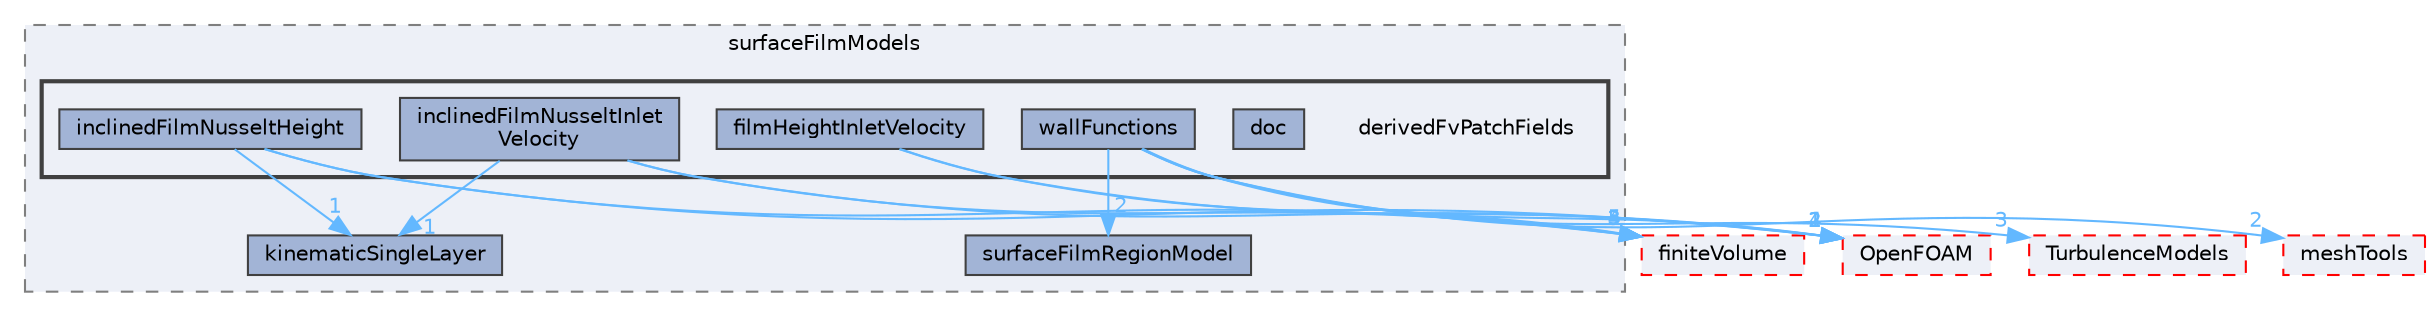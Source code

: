 digraph "src/regionModels/surfaceFilmModels/derivedFvPatchFields"
{
 // LATEX_PDF_SIZE
  bgcolor="transparent";
  edge [fontname=Helvetica,fontsize=10,labelfontname=Helvetica,labelfontsize=10];
  node [fontname=Helvetica,fontsize=10,shape=box,height=0.2,width=0.4];
  compound=true
  subgraph clusterdir_76cda00b2119e3ca1b811eb59fd40c16 {
    graph [ bgcolor="#edf0f7", pencolor="grey50", label="surfaceFilmModels", fontname=Helvetica,fontsize=10 style="filled,dashed", URL="dir_76cda00b2119e3ca1b811eb59fd40c16.html",tooltip=""]
  dir_9f1eb570a6318b565c636616cce72970 [label="surfaceFilmRegionModel", fillcolor="#a2b4d6", color="grey25", style="filled", URL="dir_9f1eb570a6318b565c636616cce72970.html",tooltip=""];
  dir_1c60e658c3548753b29433c6c9718fd3 [label="kinematicSingleLayer", fillcolor="#a2b4d6", color="grey25", style="filled", URL="dir_1c60e658c3548753b29433c6c9718fd3.html",tooltip=""];
  subgraph clusterdir_14c53c78ec2b5d882a56315f8bf4c443 {
    graph [ bgcolor="#edf0f7", pencolor="grey25", label="", fontname=Helvetica,fontsize=10 style="filled,bold", URL="dir_14c53c78ec2b5d882a56315f8bf4c443.html",tooltip=""]
    dir_14c53c78ec2b5d882a56315f8bf4c443 [shape=plaintext, label="derivedFvPatchFields"];
  dir_e370b92dee55f381c54709d9813beb15 [label="doc", fillcolor="#a2b4d6", color="grey25", style="filled", URL="dir_e370b92dee55f381c54709d9813beb15.html",tooltip=""];
  dir_1ab3a7ea7d2a05bc767520a3bc976bb8 [label="filmHeightInletVelocity", fillcolor="#a2b4d6", color="grey25", style="filled", URL="dir_1ab3a7ea7d2a05bc767520a3bc976bb8.html",tooltip=""];
  dir_c65bec663f333d4897ad10efd9f96485 [label="inclinedFilmNusseltHeight", fillcolor="#a2b4d6", color="grey25", style="filled", URL="dir_c65bec663f333d4897ad10efd9f96485.html",tooltip=""];
  dir_f85b0998d10481a4c6e046d62ec5bbc1 [label="inclinedFilmNusseltInlet\lVelocity", fillcolor="#a2b4d6", color="grey25", style="filled", URL="dir_f85b0998d10481a4c6e046d62ec5bbc1.html",tooltip=""];
  dir_cfdac695740af545f1c570af283ec190 [label="wallFunctions", fillcolor="#a2b4d6", color="grey25", style="filled", URL="dir_cfdac695740af545f1c570af283ec190.html",tooltip=""];
  }
  }
  dir_1eda626aeac0f0ad2848c36acaa5d501 [label="TurbulenceModels", fillcolor="#edf0f7", color="red", style="filled,dashed", URL="dir_1eda626aeac0f0ad2848c36acaa5d501.html",tooltip=""];
  dir_9bd15774b555cf7259a6fa18f99fe99b [label="finiteVolume", fillcolor="#edf0f7", color="red", style="filled,dashed", URL="dir_9bd15774b555cf7259a6fa18f99fe99b.html",tooltip=""];
  dir_ae30ad0bef50cf391b24c614251bb9fd [label="meshTools", fillcolor="#edf0f7", color="red", style="filled,dashed", URL="dir_ae30ad0bef50cf391b24c614251bb9fd.html",tooltip=""];
  dir_c5473ff19b20e6ec4dfe5c310b3778a8 [label="OpenFOAM", fillcolor="#edf0f7", color="red", style="filled,dashed", URL="dir_c5473ff19b20e6ec4dfe5c310b3778a8.html",tooltip=""];
  dir_1ab3a7ea7d2a05bc767520a3bc976bb8->dir_9bd15774b555cf7259a6fa18f99fe99b [headlabel="4", labeldistance=1.5 headhref="dir_001362_001387.html" href="dir_001362_001387.html" color="steelblue1" fontcolor="steelblue1"];
  dir_1ab3a7ea7d2a05bc767520a3bc976bb8->dir_c5473ff19b20e6ec4dfe5c310b3778a8 [headlabel="1", labeldistance=1.5 headhref="dir_001362_002695.html" href="dir_001362_002695.html" color="steelblue1" fontcolor="steelblue1"];
  dir_c65bec663f333d4897ad10efd9f96485->dir_1c60e658c3548753b29433c6c9718fd3 [headlabel="1", labeldistance=1.5 headhref="dir_001792_002026.html" href="dir_001792_002026.html" color="steelblue1" fontcolor="steelblue1"];
  dir_c65bec663f333d4897ad10efd9f96485->dir_9bd15774b555cf7259a6fa18f99fe99b [headlabel="3", labeldistance=1.5 headhref="dir_001792_001387.html" href="dir_001792_001387.html" color="steelblue1" fontcolor="steelblue1"];
  dir_c65bec663f333d4897ad10efd9f96485->dir_c5473ff19b20e6ec4dfe5c310b3778a8 [headlabel="2", labeldistance=1.5 headhref="dir_001792_002695.html" href="dir_001792_002695.html" color="steelblue1" fontcolor="steelblue1"];
  dir_f85b0998d10481a4c6e046d62ec5bbc1->dir_1c60e658c3548753b29433c6c9718fd3 [headlabel="1", labeldistance=1.5 headhref="dir_001793_002026.html" href="dir_001793_002026.html" color="steelblue1" fontcolor="steelblue1"];
  dir_f85b0998d10481a4c6e046d62ec5bbc1->dir_9bd15774b555cf7259a6fa18f99fe99b [headlabel="3", labeldistance=1.5 headhref="dir_001793_001387.html" href="dir_001793_001387.html" color="steelblue1" fontcolor="steelblue1"];
  dir_f85b0998d10481a4c6e046d62ec5bbc1->dir_c5473ff19b20e6ec4dfe5c310b3778a8 [headlabel="2", labeldistance=1.5 headhref="dir_001793_002695.html" href="dir_001793_002695.html" color="steelblue1" fontcolor="steelblue1"];
  dir_cfdac695740af545f1c570af283ec190->dir_1eda626aeac0f0ad2848c36acaa5d501 [headlabel="3", labeldistance=1.5 headhref="dir_004346_004143.html" href="dir_004346_004143.html" color="steelblue1" fontcolor="steelblue1"];
  dir_cfdac695740af545f1c570af283ec190->dir_9bd15774b555cf7259a6fa18f99fe99b [headlabel="5", labeldistance=1.5 headhref="dir_004346_001387.html" href="dir_004346_001387.html" color="steelblue1" fontcolor="steelblue1"];
  dir_cfdac695740af545f1c570af283ec190->dir_9f1eb570a6318b565c636616cce72970 [headlabel="2", labeldistance=1.5 headhref="dir_004346_003839.html" href="dir_004346_003839.html" color="steelblue1" fontcolor="steelblue1"];
  dir_cfdac695740af545f1c570af283ec190->dir_ae30ad0bef50cf391b24c614251bb9fd [headlabel="2", labeldistance=1.5 headhref="dir_004346_002382.html" href="dir_004346_002382.html" color="steelblue1" fontcolor="steelblue1"];
  dir_cfdac695740af545f1c570af283ec190->dir_c5473ff19b20e6ec4dfe5c310b3778a8 [headlabel="4", labeldistance=1.5 headhref="dir_004346_002695.html" href="dir_004346_002695.html" color="steelblue1" fontcolor="steelblue1"];
}
